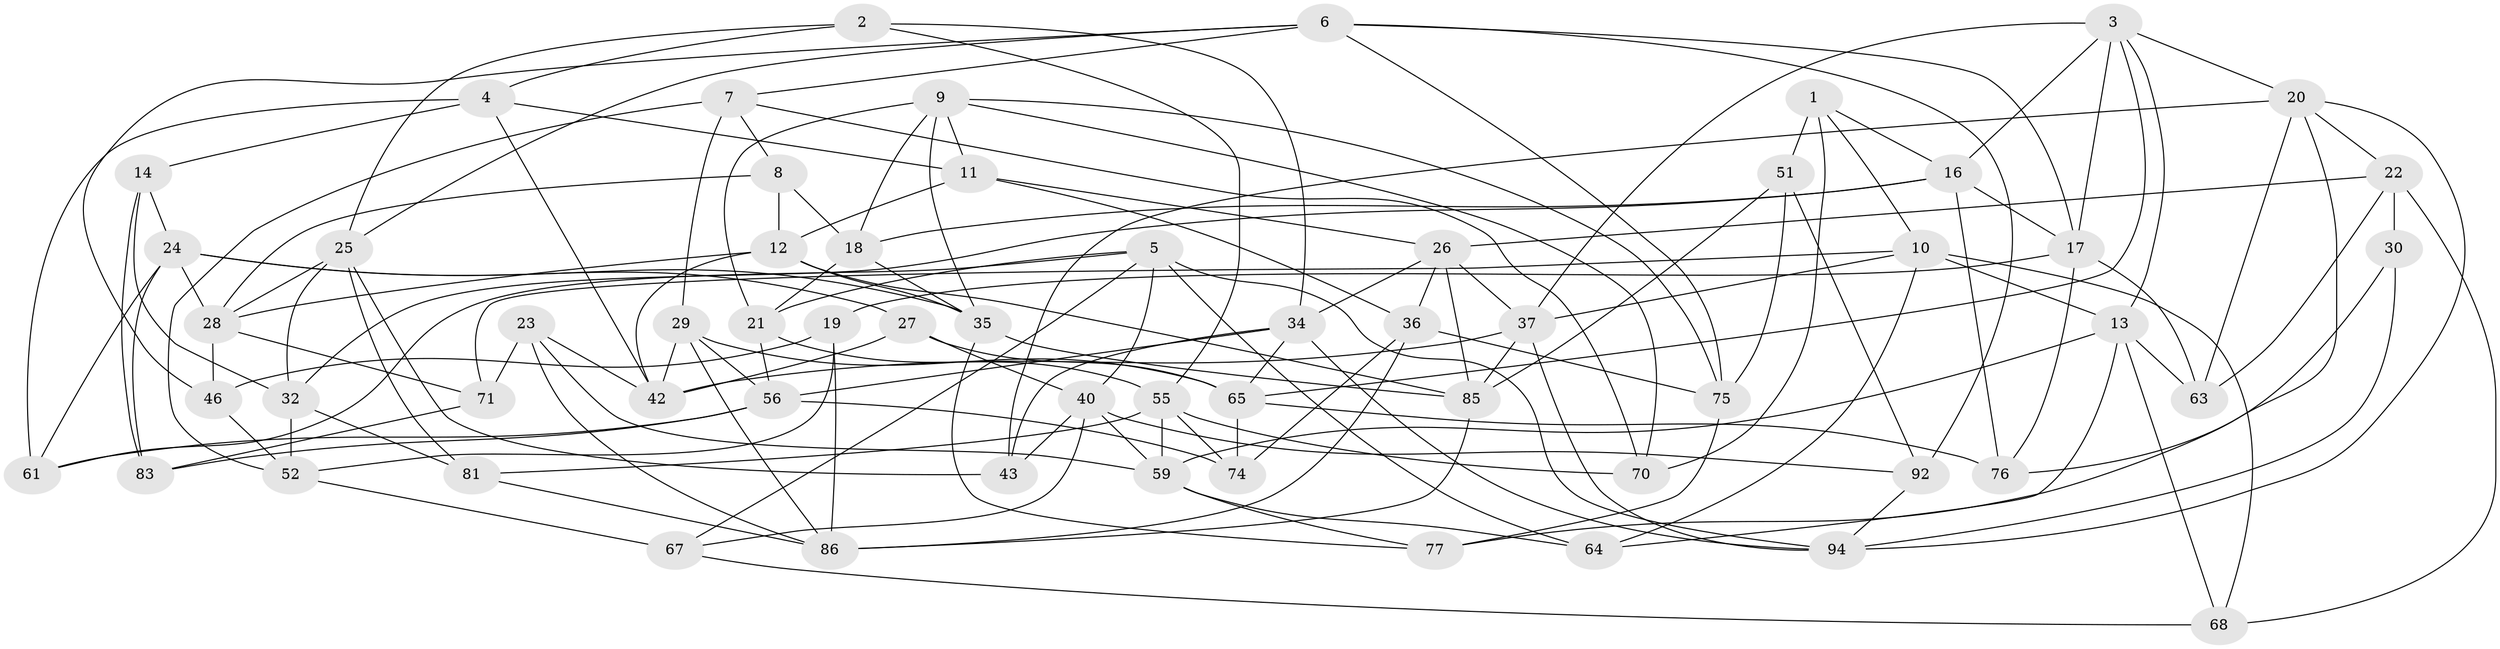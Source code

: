 // original degree distribution, {4: 1.0}
// Generated by graph-tools (version 1.1) at 2025/39/02/21/25 10:39:01]
// undirected, 61 vertices, 153 edges
graph export_dot {
graph [start="1"]
  node [color=gray90,style=filled];
  1 [super="+78"];
  2;
  3 [super="+96"];
  4 [super="+38"];
  5 [super="+100"];
  6 [super="+39"];
  7 [super="+41"];
  8;
  9 [super="+15"];
  10 [super="+31"];
  11 [super="+73"];
  12 [super="+99"];
  13 [super="+49"];
  14;
  16 [super="+58"];
  17 [super="+93"];
  18 [super="+66"];
  19;
  20 [super="+50"];
  21 [super="+57"];
  22 [super="+45"];
  23;
  24 [super="+98"];
  25 [super="+89"];
  26 [super="+33"];
  27;
  28 [super="+44"];
  29 [super="+69"];
  30;
  32 [super="+47"];
  34 [super="+84"];
  35 [super="+48"];
  36 [super="+62"];
  37 [super="+54"];
  40 [super="+82"];
  42 [super="+72"];
  43;
  46;
  51 [super="+80"];
  52 [super="+53"];
  55 [super="+90"];
  56 [super="+97"];
  59 [super="+60"];
  61;
  63;
  64;
  65 [super="+79"];
  67;
  68;
  70;
  71;
  74;
  75 [super="+91"];
  76;
  77;
  81;
  83;
  85 [super="+88"];
  86 [super="+87"];
  92;
  94 [super="+95"];
  1 -- 70;
  1 -- 16;
  1 -- 51 [weight=3];
  1 -- 10;
  2 -- 34;
  2 -- 4;
  2 -- 25;
  2 -- 55;
  3 -- 17;
  3 -- 20;
  3 -- 16;
  3 -- 37;
  3 -- 65;
  3 -- 13;
  4 -- 14;
  4 -- 11 [weight=2];
  4 -- 61;
  4 -- 42;
  5 -- 67;
  5 -- 94;
  5 -- 61;
  5 -- 64;
  5 -- 40;
  5 -- 21;
  6 -- 25;
  6 -- 92;
  6 -- 17;
  6 -- 46;
  6 -- 75;
  6 -- 7;
  7 -- 70;
  7 -- 8;
  7 -- 52;
  7 -- 29 [weight=2];
  8 -- 28;
  8 -- 18;
  8 -- 12;
  9 -- 35;
  9 -- 18;
  9 -- 11;
  9 -- 75;
  9 -- 21;
  9 -- 70;
  10 -- 71;
  10 -- 37;
  10 -- 64;
  10 -- 68;
  10 -- 13;
  11 -- 36;
  11 -- 26;
  11 -- 12;
  12 -- 85;
  12 -- 35;
  12 -- 28;
  12 -- 42;
  13 -- 64;
  13 -- 59;
  13 -- 68;
  13 -- 63;
  14 -- 83;
  14 -- 24;
  14 -- 32;
  16 -- 18;
  16 -- 32;
  16 -- 17;
  16 -- 76;
  17 -- 76;
  17 -- 19;
  17 -- 63;
  18 -- 21 [weight=2];
  18 -- 35;
  19 -- 46;
  19 -- 52;
  19 -- 86;
  20 -- 43;
  20 -- 22;
  20 -- 94;
  20 -- 77;
  20 -- 63;
  21 -- 56;
  21 -- 55;
  22 -- 30 [weight=2];
  22 -- 63;
  22 -- 26;
  22 -- 68;
  23 -- 42;
  23 -- 71;
  23 -- 86;
  23 -- 59;
  24 -- 83;
  24 -- 61;
  24 -- 35;
  24 -- 27;
  24 -- 28;
  25 -- 43;
  25 -- 28;
  25 -- 81;
  25 -- 32;
  26 -- 36;
  26 -- 37;
  26 -- 85;
  26 -- 34;
  27 -- 40;
  27 -- 65;
  27 -- 42;
  28 -- 46;
  28 -- 71;
  29 -- 86;
  29 -- 42;
  29 -- 65;
  29 -- 56;
  30 -- 76;
  30 -- 94;
  32 -- 81;
  32 -- 52 [weight=2];
  34 -- 43;
  34 -- 65;
  34 -- 56;
  34 -- 94;
  35 -- 85;
  35 -- 77;
  36 -- 74;
  36 -- 86;
  36 -- 75 [weight=2];
  37 -- 85;
  37 -- 42;
  37 -- 94;
  40 -- 92;
  40 -- 43;
  40 -- 59;
  40 -- 67;
  46 -- 52;
  51 -- 92;
  51 -- 85;
  51 -- 75;
  52 -- 67;
  55 -- 70;
  55 -- 74;
  55 -- 59;
  55 -- 81;
  56 -- 61;
  56 -- 74;
  56 -- 83;
  59 -- 64;
  59 -- 77;
  65 -- 76;
  65 -- 74;
  67 -- 68;
  71 -- 83;
  75 -- 77;
  81 -- 86;
  85 -- 86;
  92 -- 94;
}
